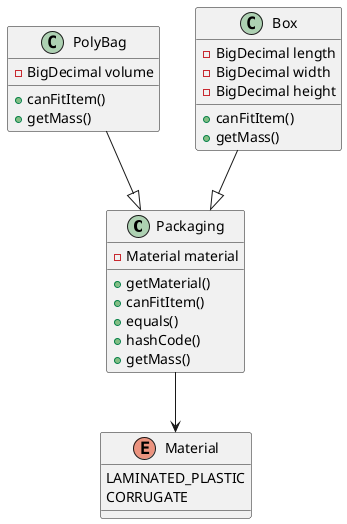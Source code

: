 @startuml
'https://plantuml.com/class-diagram

'abstract class AbstractList
'abstract AbstractCollection
'interface List
'interface Collection
'
'List <|-- AbstractList
'Collection <|-- AbstractCollection
'
'Collection <|- List
'AbstractCollection <|- AbstractList
'AbstractList <|-- ArrayList

class Packaging {
    -Material material
    +getMaterial()
    +canFitItem()
    +equals()
    +hashCode()
    +getMass()
}

class PolyBag {
    -BigDecimal volume
    +canFitItem()
    +getMass()
}

class Box {
    -BigDecimal length
    -BigDecimal width
    -BigDecimal height
    +canFitItem()
    +getMass()
}

enum Material {
    LAMINATED_PLASTIC
    CORRUGATE
}

Box --|> Packaging
PolyBag --|> Packaging
Packaging --> Material
@enduml